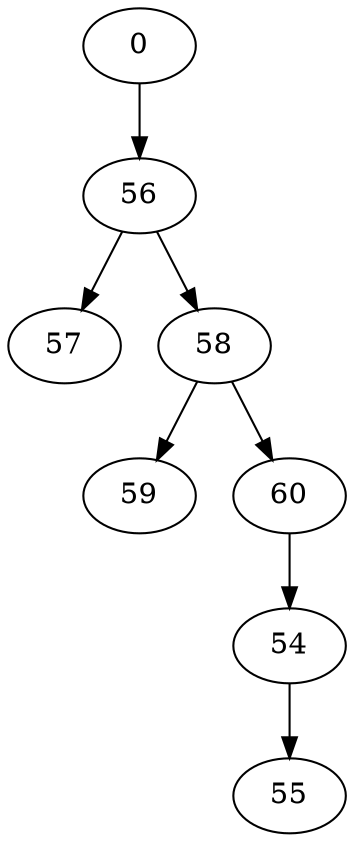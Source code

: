 digraph tree {
0 [label=0];
18 [label=56];
28 [label=57];
30 [label=58];
35 [label=59];
58 [label=60];
32 [label=54];
57 [label=55];
0->18;
18->28;
18->30;
30->35;
30->58;
58->32;
32->57;
}
